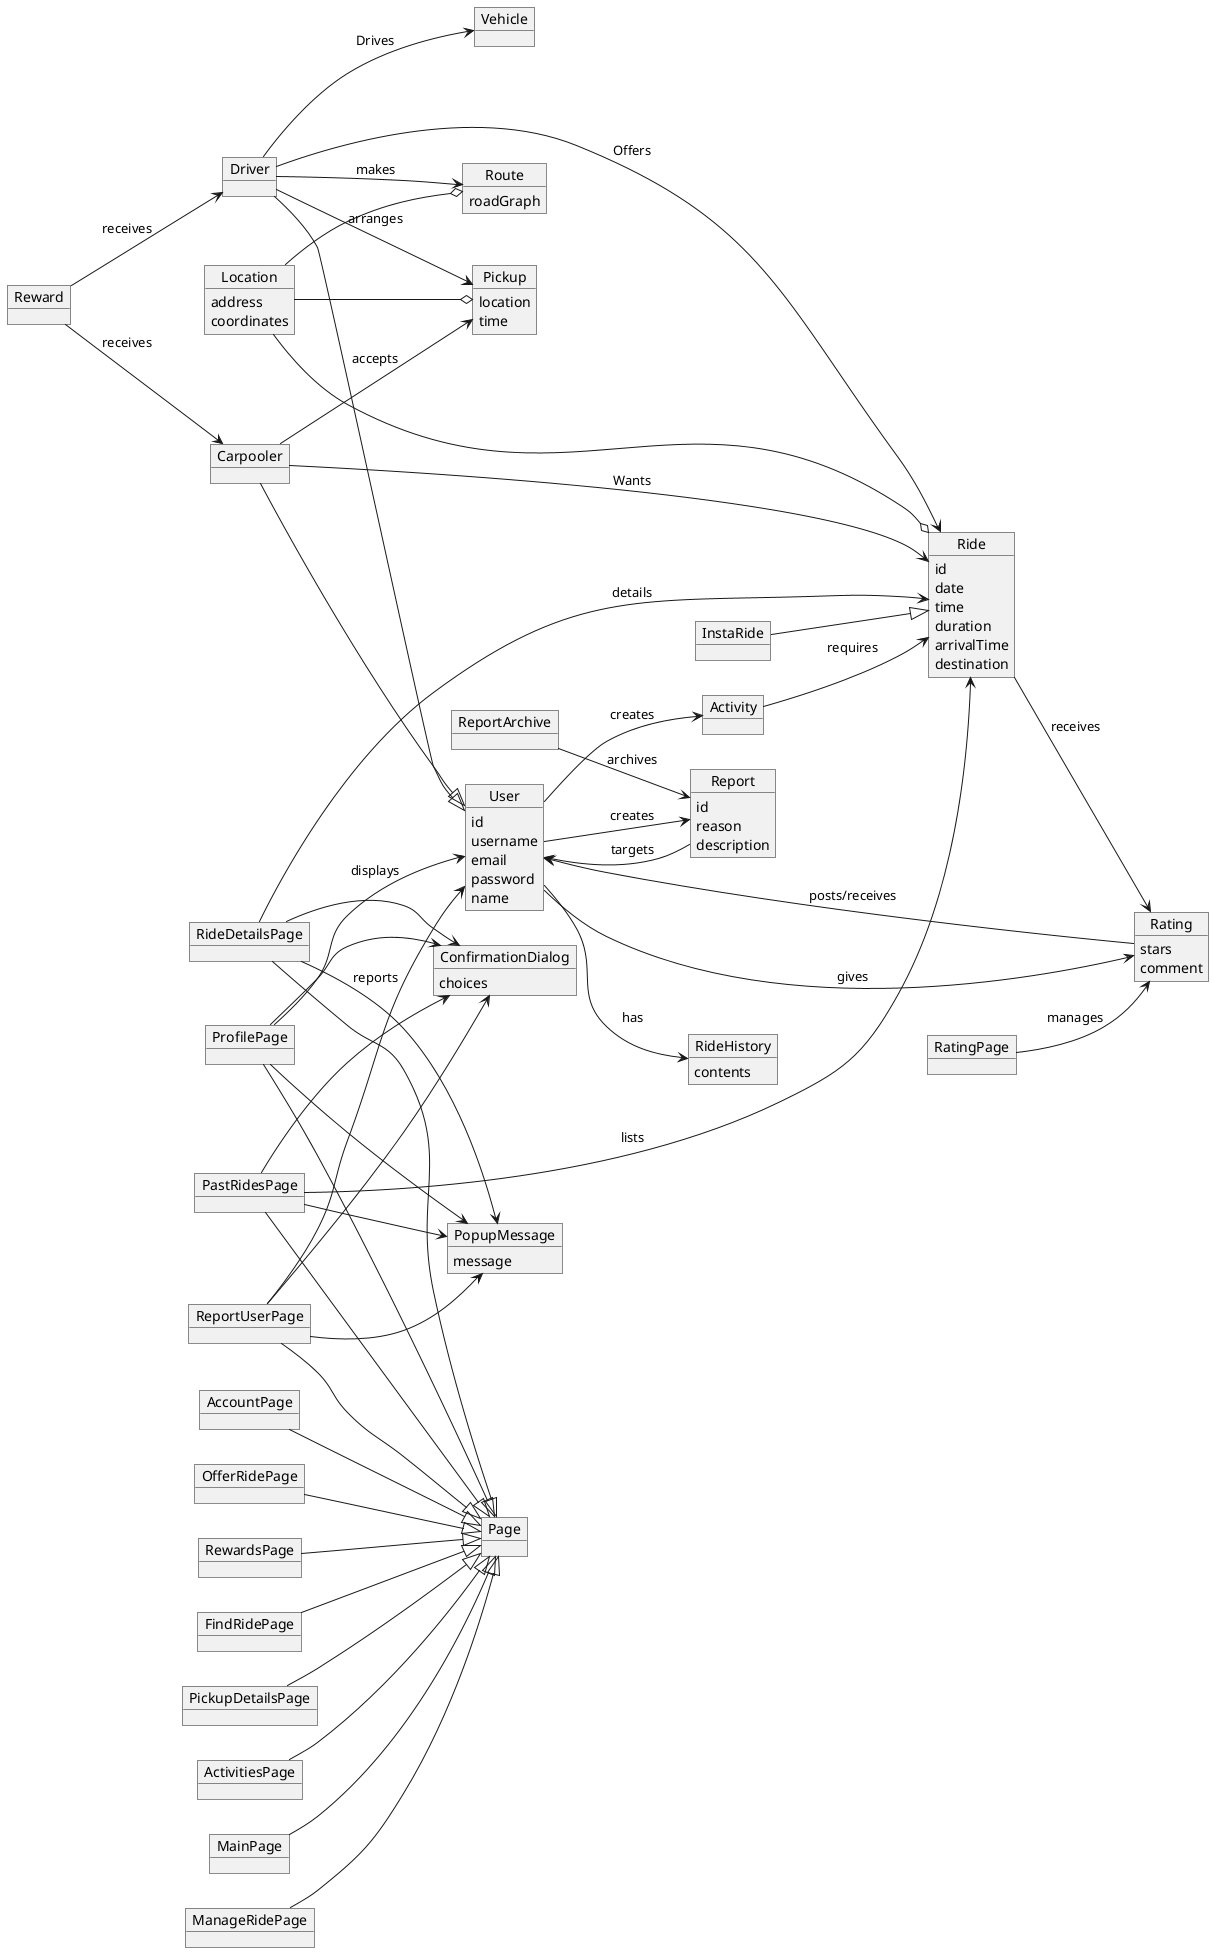 @startuml
left to right direction

object User {
    id
    username
    email
    password
    name
}

object Driver {
}

Driver --|> User

object Carpooler {
}

Carpooler --|> User

object Ride {
    id
    date
    time
    duration
    arrivalTime
    destination
}

object Vehicle {
}

Driver --> Vehicle : "Drives"

Carpooler --> Ride : "Wants"
Driver --> Ride : "Offers"

object RideHistory {
    contents
}

User --> RideHistory : "has"

object Rating {
    stars
    comment
}

User --> Rating : "gives"
Ride --> Rating : "receives"
Rating --> User : "posts/receives"

object Report {
    id
    reason
    description
}

User --> Report : "creates"
Report --> User : "targets"

object ReportArchive {
}

ReportArchive --> Report : "archives"

object Pickup {
    location
    time
}

Driver --> Pickup : "arranges"
Carpooler --> Pickup : "accepts"

object Reward {
}

Reward --> Driver : "receives"
Reward --> Carpooler : "receives"

object Route {
    roadGraph
}

Driver --> Route : "makes"

object Location {
    address
    coordinates
}

Location --o Ride
Location --o Pickup
Location --o Route

object Activity {
}

User --> Activity : "creates"
Activity --> Ride : "requires"

object InstaRide {
}

InstaRide --|> Ride

object ProfilePage {
}

ProfilePage --> User : "displays"

object ReportUserPage {
}

ReportUserPage --> User : "reports"

object PastRidesPage {
}

PastRidesPage --> Ride : "lists"

object RideDetailsPage {
}

RideDetailsPage --> Ride : "details"

object RatingPage {
}

RatingPage --> Rating : "manages"

object PopupMessage {
    message
}

object ConfirmationDialog {
    choices
}

PastRidesPage --> PopupMessage
RideDetailsPage --> PopupMessage
ReportUserPage --> PopupMessage
ProfilePage --> PopupMessage

PastRidesPage --> ConfirmationDialog
RideDetailsPage --> ConfirmationDialog
ReportUserPage --> ConfirmationDialog
ProfilePage --> ConfirmationDialog

object MainPage {

}

object ManageRidePage {

}

object AccountPage {

}

object OfferRidePage {

}

object RewardsPage {

}

object FindRidePage {

}

object PickupDetailsPage {

}

object ActivitiesPage {

}


object Page {

}

MainPage --|> Page
ManageRidePage --|> Page
AccountPage --|> Page
OfferRidePage --|> Page
RewardsPage --|> Page
FindRidePage --|> Page
PickupDetailsPage --|> Page
ActivitiesPage --|> Page
PastRidesPage --|> Page
RideDetailsPage --|> Page
ReportUserPage --|> Page
ProfilePage --|> Page


@enduml
